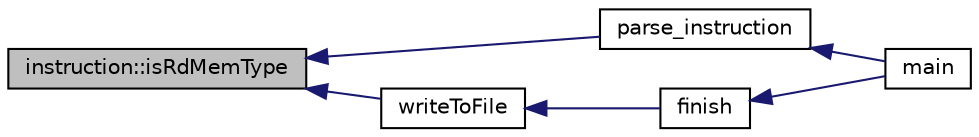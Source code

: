 digraph G
{
  edge [fontname="Helvetica",fontsize="10",labelfontname="Helvetica",labelfontsize="10"];
  node [fontname="Helvetica",fontsize="10",shape=record];
  rankdir=LR;
  Node1 [label="instruction::isRdMemType",height=0.2,width=0.4,color="black", fillcolor="grey75", style="filled" fontcolor="black"];
  Node1 -> Node2 [dir=back,color="midnightblue",fontsize="10",style="solid",fontname="Helvetica"];
  Node2 [label="parse_instruction",height=0.2,width=0.4,color="black", fillcolor="white", style="filled",URL="$make__instruction_8cpp.html#a2673a7cce171b34555a3a4249a0d61c8"];
  Node2 -> Node3 [dir=back,color="midnightblue",fontsize="10",style="solid",fontname="Helvetica"];
  Node3 [label="main",height=0.2,width=0.4,color="black", fillcolor="white", style="filled",URL="$main_8cpp.html#a0ddf1224851353fc92bfbff6f499fa97"];
  Node1 -> Node4 [dir=back,color="midnightblue",fontsize="10",style="solid",fontname="Helvetica"];
  Node4 [label="writeToFile",height=0.2,width=0.4,color="black", fillcolor="white", style="filled",URL="$logGen_8h.html#a3c9356ef2e3ab77174c9b7708f6b8c15"];
  Node4 -> Node5 [dir=back,color="midnightblue",fontsize="10",style="solid",fontname="Helvetica"];
  Node5 [label="finish",height=0.2,width=0.4,color="black", fillcolor="white", style="filled",URL="$main_8cpp.html#aa19325f885e34f56a1301ced479f8576"];
  Node5 -> Node3 [dir=back,color="midnightblue",fontsize="10",style="solid",fontname="Helvetica"];
}
